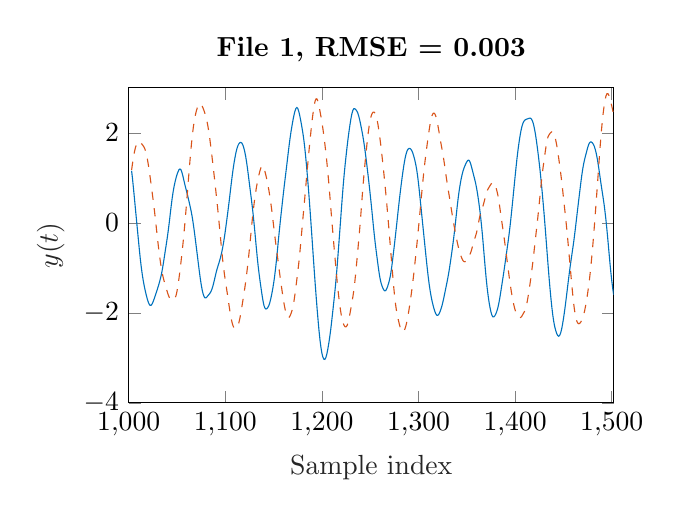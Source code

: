 % This file was created by matlab2tikz.
%
\definecolor{mycolor1}{rgb}{0.0,0.447,0.741}%
\definecolor{mycolor2}{rgb}{0.85,0.325,0.098}%
%
\begin{tikzpicture}

\begin{axis}[%
width=6.159cm,
height=4cm,
at={(0cm,0cm)},
scale only axis,
xmin=1000,
xmax=1502,
xlabel style={font=\color{white!15!black}},
xlabel={Sample index},
ymin=-4,
ymax=3,
ylabel style={font=\color{white!15!black}},
ylabel={$y(t)$},
axis background/.style={fill=white},
title style={font=\bfseries},
title={File 1, RMSE = 0.003}
]
\addplot [color=mycolor1, forget plot]
  table[row sep=crcr]{%
1003	1.158\\
1004	0.966\\
1005	0.752\\
1006	0.528\\
1007	0.302\\
1008	0.077\\
1009	-0.147\\
1010	-0.372\\
1011	-0.593\\
1012	-0.8\\
1013	-0.984\\
1014	-1.143\\
1015	-1.278\\
1016	-1.394\\
1017	-1.497\\
1018	-1.59\\
1019	-1.674\\
1020	-1.746\\
1021	-1.801\\
1022	-1.831\\
1023	-1.834\\
1024	-1.81\\
1025	-1.766\\
1026	-1.709\\
1027	-1.647\\
1028	-1.584\\
1029	-1.519\\
1030	-1.451\\
1031	-1.381\\
1032	-1.306\\
1033	-1.223\\
1034	-1.128\\
1035	-1.013\\
1036	-0.881\\
1037	-0.741\\
1038	-0.6\\
1039	-0.462\\
1040	-0.318\\
1041	-0.16\\
1042	0.013\\
1043	0.198\\
1044	0.38\\
1045	0.547\\
1046	0.693\\
1047	0.813\\
1048	0.913\\
1049	0.999\\
1050	1.073\\
1051	1.133\\
1052	1.179\\
1053	1.198\\
1054	1.183\\
1055	1.129\\
1056	1.048\\
1057	0.954\\
1058	0.862\\
1059	0.777\\
1060	0.693\\
1061	0.607\\
1062	0.515\\
1063	0.421\\
1064	0.324\\
1065	0.218\\
1066	0.096\\
1067	-0.046\\
1068	-0.204\\
1069	-0.372\\
1070	-0.543\\
1071	-0.716\\
1072	-0.89\\
1073	-1.062\\
1074	-1.223\\
1075	-1.367\\
1076	-1.486\\
1077	-1.578\\
1078	-1.638\\
1079	-1.668\\
1080	-1.665\\
1081	-1.645\\
1082	-1.619\\
1083	-1.593\\
1084	-1.567\\
1085	-1.532\\
1086	-1.483\\
1087	-1.416\\
1088	-1.334\\
1089	-1.242\\
1090	-1.149\\
1091	-1.063\\
1092	-0.987\\
1093	-0.919\\
1094	-0.849\\
1095	-0.772\\
1096	-0.682\\
1097	-0.58\\
1098	-0.462\\
1099	-0.328\\
1100	-0.179\\
1101	-0.02\\
1102	0.143\\
1103	0.309\\
1104	0.483\\
1105	0.665\\
1106	0.848\\
1107	1.023\\
1108	1.183\\
1109	1.325\\
1110	1.451\\
1111	1.561\\
1112	1.65\\
1113	1.714\\
1114	1.757\\
1115	1.781\\
1116	1.788\\
1117	1.776\\
1118	1.738\\
1119	1.676\\
1120	1.592\\
1121	1.486\\
1122	1.354\\
1123	1.2\\
1124	1.032\\
1125	0.86\\
1126	0.691\\
1127	0.521\\
1128	0.343\\
1129	0.147\\
1130	-0.067\\
1131	-0.296\\
1132	-0.53\\
1133	-0.756\\
1134	-0.96\\
1135	-1.139\\
1136	-1.3\\
1137	-1.452\\
1138	-1.6\\
1139	-1.732\\
1140	-1.836\\
1141	-1.895\\
1142	-1.914\\
1143	-1.907\\
1144	-1.882\\
1145	-1.841\\
1146	-1.778\\
1147	-1.693\\
1148	-1.591\\
1149	-1.475\\
1150	-1.344\\
1151	-1.194\\
1152	-1.018\\
1153	-0.817\\
1154	-0.596\\
1155	-0.372\\
1156	-0.156\\
1157	0.05\\
1158	0.249\\
1159	0.444\\
1160	0.635\\
1161	0.82\\
1162	0.998\\
1163	1.175\\
1164	1.354\\
1165	1.536\\
1166	1.714\\
1167	1.879\\
1168	2.026\\
1169	2.158\\
1170	2.279\\
1171	2.387\\
1172	2.478\\
1173	2.54\\
1174	2.563\\
1175	2.542\\
1176	2.48\\
1177	2.388\\
1178	2.28\\
1179	2.163\\
1180	2.036\\
1181	1.89\\
1182	1.716\\
1183	1.51\\
1184	1.28\\
1185	1.033\\
1186	0.77\\
1187	0.49\\
1188	0.196\\
1189	-0.109\\
1190	-0.421\\
1191	-0.736\\
1192	-1.045\\
1193	-1.346\\
1194	-1.633\\
1195	-1.906\\
1196	-2.161\\
1197	-2.399\\
1198	-2.604\\
1199	-2.772\\
1200	-2.899\\
1201	-2.985\\
1202	-3.031\\
1203	-3.035\\
1204	-2.998\\
1205	-2.923\\
1206	-2.817\\
1207	-2.692\\
1208	-2.55\\
1209	-2.39\\
1210	-2.208\\
1211	-2.013\\
1212	-1.815\\
1213	-1.614\\
1214	-1.401\\
1215	-1.161\\
1216	-0.896\\
1217	-0.615\\
1218	-0.327\\
1219	-0.036\\
1220	0.259\\
1221	0.55\\
1222	0.823\\
1223	1.069\\
1224	1.288\\
1225	1.491\\
1226	1.684\\
1227	1.864\\
1228	2.029\\
1229	2.178\\
1230	2.312\\
1231	2.423\\
1232	2.499\\
1233	2.536\\
1234	2.538\\
1235	2.519\\
1236	2.489\\
1237	2.447\\
1238	2.382\\
1239	2.297\\
1240	2.196\\
1241	2.087\\
1242	1.973\\
1243	1.847\\
1244	1.705\\
1245	1.546\\
1246	1.376\\
1247	1.197\\
1248	1.013\\
1249	0.824\\
1250	0.627\\
1251	0.422\\
1252	0.207\\
1253	-0.012\\
1254	-0.225\\
1255	-0.42\\
1256	-0.598\\
1257	-0.764\\
1258	-0.928\\
1259	-1.085\\
1260	-1.217\\
1261	-1.319\\
1262	-1.391\\
1263	-1.445\\
1264	-1.489\\
1265	-1.511\\
1266	-1.506\\
1267	-1.469\\
1268	-1.413\\
1269	-1.345\\
1270	-1.263\\
1271	-1.157\\
1272	-1.02\\
1273	-0.854\\
1274	-0.676\\
1275	-0.493\\
1276	-0.305\\
1277	-0.111\\
1278	0.089\\
1279	0.29\\
1280	0.483\\
1281	0.667\\
1282	0.841\\
1283	1.007\\
1284	1.163\\
1285	1.305\\
1286	1.426\\
1287	1.522\\
1288	1.591\\
1289	1.634\\
1290	1.653\\
1291	1.654\\
1292	1.639\\
1293	1.607\\
1294	1.554\\
1295	1.487\\
1296	1.407\\
1297	1.312\\
1298	1.195\\
1299	1.05\\
1300	0.872\\
1301	0.673\\
1302	0.463\\
1303	0.25\\
1304	0.038\\
1305	-0.173\\
1306	-0.384\\
1307	-0.595\\
1308	-0.803\\
1309	-1.005\\
1310	-1.194\\
1311	-1.361\\
1312	-1.507\\
1313	-1.632\\
1314	-1.737\\
1315	-1.828\\
1316	-1.908\\
1317	-1.975\\
1318	-2.027\\
1319	-2.054\\
1320	-2.054\\
1321	-2.03\\
1322	-1.987\\
1323	-1.929\\
1324	-1.861\\
1325	-1.779\\
1326	-1.684\\
1327	-1.58\\
1328	-1.474\\
1329	-1.369\\
1330	-1.262\\
1331	-1.144\\
1332	-1.014\\
1333	-0.871\\
1334	-0.722\\
1335	-0.568\\
1336	-0.405\\
1337	-0.23\\
1338	-0.041\\
1339	0.159\\
1340	0.358\\
1341	0.544\\
1342	0.704\\
1343	0.844\\
1344	0.964\\
1345	1.064\\
1346	1.148\\
1347	1.215\\
1348	1.269\\
1349	1.316\\
1350	1.357\\
1351	1.388\\
1352	1.394\\
1353	1.368\\
1354	1.31\\
1355	1.232\\
1356	1.147\\
1357	1.064\\
1358	0.98\\
1359	0.889\\
1360	0.782\\
1361	0.658\\
1362	0.515\\
1363	0.357\\
1364	0.182\\
1365	-0.015\\
1366	-0.238\\
1367	-0.483\\
1368	-0.741\\
1369	-0.996\\
1370	-1.231\\
1371	-1.437\\
1372	-1.613\\
1373	-1.761\\
1374	-1.886\\
1375	-1.985\\
1376	-2.054\\
1377	-2.09\\
1378	-2.089\\
1379	-2.065\\
1380	-2.023\\
1381	-1.968\\
1382	-1.897\\
1383	-1.801\\
1384	-1.684\\
1385	-1.551\\
1386	-1.413\\
1387	-1.273\\
1388	-1.132\\
1389	-0.986\\
1390	-0.833\\
1391	-0.68\\
1392	-0.527\\
1393	-0.373\\
1394	-0.206\\
1395	-0.022\\
1396	0.178\\
1397	0.389\\
1398	0.604\\
1399	0.821\\
1400	1.037\\
1401	1.249\\
1402	1.447\\
1403	1.626\\
1404	1.784\\
1405	1.924\\
1406	2.044\\
1407	2.14\\
1408	2.209\\
1409	2.255\\
1410	2.282\\
1411	2.297\\
1412	2.306\\
1413	2.313\\
1414	2.321\\
1415	2.327\\
1416	2.325\\
1417	2.304\\
1418	2.262\\
1419	2.191\\
1420	2.091\\
1421	1.973\\
1422	1.829\\
1423	1.671\\
1424	1.5\\
1425	1.318\\
1426	1.123\\
1427	0.909\\
1428	0.681\\
1429	0.441\\
1430	0.189\\
1431	-0.078\\
1432	-0.356\\
1433	-0.639\\
1434	-0.918\\
1435	-1.187\\
1436	-1.438\\
1437	-1.669\\
1438	-1.877\\
1439	-2.056\\
1440	-2.199\\
1441	-2.31\\
1442	-2.393\\
1443	-2.457\\
1444	-2.502\\
1445	-2.52\\
1446	-2.504\\
1447	-2.455\\
1448	-2.373\\
1449	-2.264\\
1450	-2.134\\
1451	-1.986\\
1452	-1.825\\
1453	-1.653\\
1454	-1.476\\
1455	-1.298\\
1456	-1.126\\
1457	-0.964\\
1458	-0.811\\
1459	-0.664\\
1460	-0.517\\
1461	-0.36\\
1462	-0.189\\
1463	-0.006\\
1464	0.178\\
1465	0.361\\
1466	0.54\\
1467	0.717\\
1468	0.893\\
1469	1.058\\
1470	1.202\\
1471	1.321\\
1472	1.417\\
1473	1.502\\
1474	1.584\\
1475	1.666\\
1476	1.735\\
1477	1.78\\
1478	1.8\\
1479	1.796\\
1480	1.777\\
1481	1.745\\
1482	1.697\\
1483	1.627\\
1484	1.537\\
1485	1.427\\
1486	1.296\\
1487	1.151\\
1488	0.999\\
1489	0.851\\
1490	0.708\\
1491	0.569\\
1492	0.421\\
1493	0.253\\
1494	0.063\\
1495	-0.15\\
1496	-0.382\\
1497	-0.624\\
1498	-0.862\\
1499	-1.085\\
1500	-1.285\\
1501	-1.457\\
1502	-1.601\\
};
\addplot [color=mycolor2, dashed, forget plot]
  table[row sep=crcr]{%
1003	1.176\\
1004	1.329\\
1005	1.467\\
1006	1.583\\
1007	1.675\\
1008	1.741\\
1009	1.784\\
1010	1.805\\
1011	1.806\\
1012	1.791\\
1013	1.766\\
1014	1.741\\
1015	1.713\\
1016	1.678\\
1017	1.628\\
1018	1.551\\
1019	1.454\\
1020	1.334\\
1021	1.196\\
1022	1.044\\
1023	0.885\\
1024	0.721\\
1025	0.555\\
1026	0.384\\
1027	0.203\\
1028	0.008\\
1029	-0.191\\
1030	-0.387\\
1031	-0.573\\
1032	-0.744\\
1033	-0.898\\
1034	-1.034\\
1035	-1.148\\
1036	-1.241\\
1037	-1.32\\
1038	-1.392\\
1039	-1.465\\
1040	-1.538\\
1041	-1.604\\
1042	-1.657\\
1043	-1.691\\
1044	-1.709\\
1045	-1.715\\
1046	-1.713\\
1047	-1.699\\
1048	-1.669\\
1049	-1.616\\
1050	-1.52\\
1051	-1.393\\
1052	-1.24\\
1053	-1.072\\
1054	-0.891\\
1055	-0.702\\
1056	-0.499\\
1057	-0.28\\
1058	-0.044\\
1059	0.207\\
1060	0.47\\
1061	0.741\\
1062	1.014\\
1063	1.279\\
1064	1.531\\
1065	1.763\\
1066	1.969\\
1067	2.143\\
1068	2.284\\
1069	2.395\\
1070	2.486\\
1071	2.557\\
1072	2.612\\
1073	2.643\\
1074	2.649\\
1075	2.632\\
1076	2.598\\
1077	2.548\\
1078	2.491\\
1079	2.425\\
1080	2.349\\
1081	2.258\\
1082	2.147\\
1083	2.013\\
1084	1.858\\
1085	1.689\\
1086	1.511\\
1087	1.327\\
1088	1.138\\
1089	0.943\\
1090	0.745\\
1091	0.545\\
1092	0.34\\
1093	0.125\\
1094	-0.099\\
1095	-0.328\\
1096	-0.554\\
1097	-0.766\\
1098	-0.96\\
1099	-1.131\\
1100	-1.282\\
1101	-1.422\\
1102	-1.562\\
1103	-1.708\\
1104	-1.857\\
1105	-1.998\\
1106	-2.121\\
1107	-2.218\\
1108	-2.289\\
1109	-2.333\\
1110	-2.347\\
1111	-2.343\\
1112	-2.322\\
1113	-2.282\\
1114	-2.221\\
1115	-2.13\\
1116	-2.014\\
1117	-1.884\\
1118	-1.749\\
1119	-1.614\\
1120	-1.474\\
1121	-1.321\\
1122	-1.153\\
1123	-0.972\\
1124	-0.778\\
1125	-0.571\\
1126	-0.35\\
1127	-0.126\\
1128	0.09\\
1129	0.287\\
1130	0.463\\
1131	0.621\\
1132	0.762\\
1133	0.884\\
1134	0.989\\
1135	1.084\\
1136	1.168\\
1137	1.235\\
1138	1.27\\
1139	1.266\\
1140	1.22\\
1141	1.142\\
1142	1.057\\
1143	0.961\\
1144	0.853\\
1145	0.734\\
1146	0.603\\
1147	0.458\\
1148	0.296\\
1149	0.117\\
1150	-0.069\\
1151	-0.249\\
1152	-0.421\\
1153	-0.585\\
1154	-0.75\\
1155	-0.919\\
1156	-1.085\\
1157	-1.245\\
1158	-1.399\\
1159	-1.55\\
1160	-1.693\\
1161	-1.823\\
1162	-1.932\\
1163	-2.016\\
1164	-2.075\\
1165	-2.104\\
1166	-2.098\\
1167	-2.067\\
1168	-2.017\\
1169	-1.95\\
1170	-1.865\\
1171	-1.749\\
1172	-1.602\\
1173	-1.439\\
1174	-1.263\\
1175	-1.09\\
1176	-0.905\\
1177	-0.694\\
1178	-0.46\\
1179	-0.219\\
1180	0.022\\
1181	0.257\\
1182	0.495\\
1183	0.739\\
1184	0.986\\
1185	1.228\\
1186	1.461\\
1187	1.685\\
1188	1.903\\
1189	2.111\\
1190	2.302\\
1191	2.471\\
1192	2.612\\
1193	2.711\\
1194	2.758\\
1195	2.75\\
1196	2.693\\
1197	2.598\\
1198	2.481\\
1199	2.362\\
1200	2.235\\
1201	2.095\\
1202	1.935\\
1203	1.761\\
1204	1.575\\
1205	1.372\\
1206	1.152\\
1207	0.91\\
1208	0.652\\
1209	0.386\\
1210	0.118\\
1211	-0.142\\
1212	-0.397\\
1213	-0.646\\
1214	-0.89\\
1215	-1.128\\
1216	-1.355\\
1217	-1.562\\
1218	-1.748\\
1219	-1.909\\
1220	-2.046\\
1221	-2.155\\
1222	-2.231\\
1223	-2.28\\
1224	-2.31\\
1225	-2.312\\
1226	-2.283\\
1227	-2.223\\
1228	-2.132\\
1229	-2.019\\
1230	-1.897\\
1231	-1.775\\
1232	-1.649\\
1233	-1.501\\
1234	-1.322\\
1235	-1.111\\
1236	-0.881\\
1237	-0.645\\
1238	-0.409\\
1239	-0.161\\
1240	0.105\\
1241	0.387\\
1242	0.673\\
1243	0.941\\
1244	1.187\\
1245	1.411\\
1246	1.626\\
1247	1.833\\
1248	2.016\\
1249	2.17\\
1250	2.289\\
1251	2.376\\
1252	2.433\\
1253	2.461\\
1254	2.461\\
1255	2.435\\
1256	2.382\\
1257	2.301\\
1258	2.186\\
1259	2.047\\
1260	1.887\\
1261	1.712\\
1262	1.525\\
1263	1.328\\
1264	1.123\\
1265	0.909\\
1266	0.686\\
1267	0.452\\
1268	0.206\\
1269	-0.048\\
1270	-0.308\\
1271	-0.57\\
1272	-0.833\\
1273	-1.095\\
1274	-1.35\\
1275	-1.581\\
1276	-1.777\\
1277	-1.928\\
1278	-2.048\\
1279	-2.148\\
1280	-2.241\\
1281	-2.322\\
1282	-2.383\\
1283	-2.417\\
1284	-2.421\\
1285	-2.402\\
1286	-2.352\\
1287	-2.282\\
1288	-2.188\\
1289	-2.075\\
1290	-1.947\\
1291	-1.808\\
1292	-1.658\\
1293	-1.499\\
1294	-1.327\\
1295	-1.147\\
1296	-0.949\\
1297	-0.748\\
1298	-0.54\\
1299	-0.325\\
1300	-0.103\\
1301	0.124\\
1302	0.357\\
1303	0.59\\
1304	0.818\\
1305	1.035\\
1306	1.236\\
1307	1.423\\
1308	1.595\\
1309	1.754\\
1310	1.913\\
1311	2.062\\
1312	2.199\\
1313	2.31\\
1314	2.388\\
1315	2.431\\
1316	2.44\\
1317	2.417\\
1318	2.363\\
1319	2.279\\
1320	2.17\\
1321	2.046\\
1322	1.916\\
1323	1.791\\
1324	1.673\\
1325	1.553\\
1326	1.423\\
1327	1.278\\
1328	1.124\\
1329	0.973\\
1330	0.834\\
1331	0.701\\
1332	0.569\\
1333	0.433\\
1334	0.296\\
1335	0.163\\
1336	0.035\\
1337	-0.087\\
1338	-0.204\\
1339	-0.317\\
1340	-0.423\\
1341	-0.518\\
1342	-0.6\\
1343	-0.675\\
1344	-0.742\\
1345	-0.796\\
1346	-0.837\\
1347	-0.859\\
1348	-0.865\\
1349	-0.854\\
1350	-0.828\\
1351	-0.795\\
1352	-0.756\\
1353	-0.712\\
1354	-0.66\\
1355	-0.592\\
1356	-0.511\\
1357	-0.433\\
1358	-0.363\\
1359	-0.297\\
1360	-0.222\\
1361	-0.124\\
1362	-0.01\\
1363	0.104\\
1364	0.197\\
1365	0.269\\
1366	0.329\\
1367	0.396\\
1368	0.476\\
1369	0.563\\
1370	0.643\\
1371	0.708\\
1372	0.756\\
1373	0.791\\
1374	0.826\\
1375	0.861\\
1376	0.887\\
1377	0.896\\
1378	0.881\\
1379	0.846\\
1380	0.792\\
1381	0.72\\
1382	0.628\\
1383	0.508\\
1384	0.364\\
1385	0.206\\
1386	0.056\\
1387	-0.091\\
1388	-0.237\\
1389	-0.393\\
1390	-0.558\\
1391	-0.725\\
1392	-0.894\\
1393	-1.061\\
1394	-1.225\\
1395	-1.381\\
1396	-1.522\\
1397	-1.649\\
1398	-1.762\\
1399	-1.859\\
1400	-1.938\\
1401	-1.997\\
1402	-2.043\\
1403	-2.078\\
1404	-2.1\\
1405	-2.11\\
1406	-2.098\\
1407	-2.072\\
1408	-2.033\\
1409	-1.995\\
1410	-1.951\\
1411	-1.89\\
1412	-1.806\\
1413	-1.69\\
1414	-1.561\\
1415	-1.417\\
1416	-1.262\\
1417	-1.102\\
1418	-0.929\\
1419	-0.745\\
1420	-0.551\\
1421	-0.358\\
1422	-0.166\\
1423	0.027\\
1424	0.227\\
1425	0.44\\
1426	0.663\\
1427	0.879\\
1428	1.074\\
1429	1.244\\
1430	1.4\\
1431	1.555\\
1432	1.702\\
1433	1.823\\
1434	1.911\\
1435	1.954\\
1436	1.985\\
1437	2.008\\
1438	2.025\\
1439	2.021\\
1440	1.989\\
1441	1.932\\
1442	1.841\\
1443	1.731\\
1444	1.596\\
1445	1.45\\
1446	1.295\\
1447	1.132\\
1448	0.955\\
1449	0.765\\
1450	0.565\\
1451	0.363\\
1452	0.163\\
1453	-0.045\\
1454	-0.265\\
1455	-0.499\\
1456	-0.74\\
1457	-0.983\\
1458	-1.222\\
1459	-1.457\\
1460	-1.677\\
1461	-1.868\\
1462	-2.019\\
1463	-2.126\\
1464	-2.194\\
1465	-2.232\\
1466	-2.243\\
1467	-2.23\\
1468	-2.202\\
1469	-2.16\\
1470	-2.108\\
1471	-2.041\\
1472	-1.946\\
1473	-1.836\\
1474	-1.709\\
1475	-1.571\\
1476	-1.419\\
1477	-1.247\\
1478	-1.047\\
1479	-0.831\\
1480	-0.596\\
1481	-0.344\\
1482	-0.073\\
1483	0.211\\
1484	0.503\\
1485	0.799\\
1486	1.101\\
1487	1.405\\
1488	1.703\\
1489	1.973\\
1490	2.21\\
1491	2.413\\
1492	2.585\\
1493	2.721\\
1494	2.818\\
1495	2.87\\
1496	2.872\\
1497	2.836\\
1498	2.772\\
1499	2.69\\
1500	2.598\\
1501	2.503\\
1502	2.397\\
};
\end{axis}
\end{tikzpicture}%